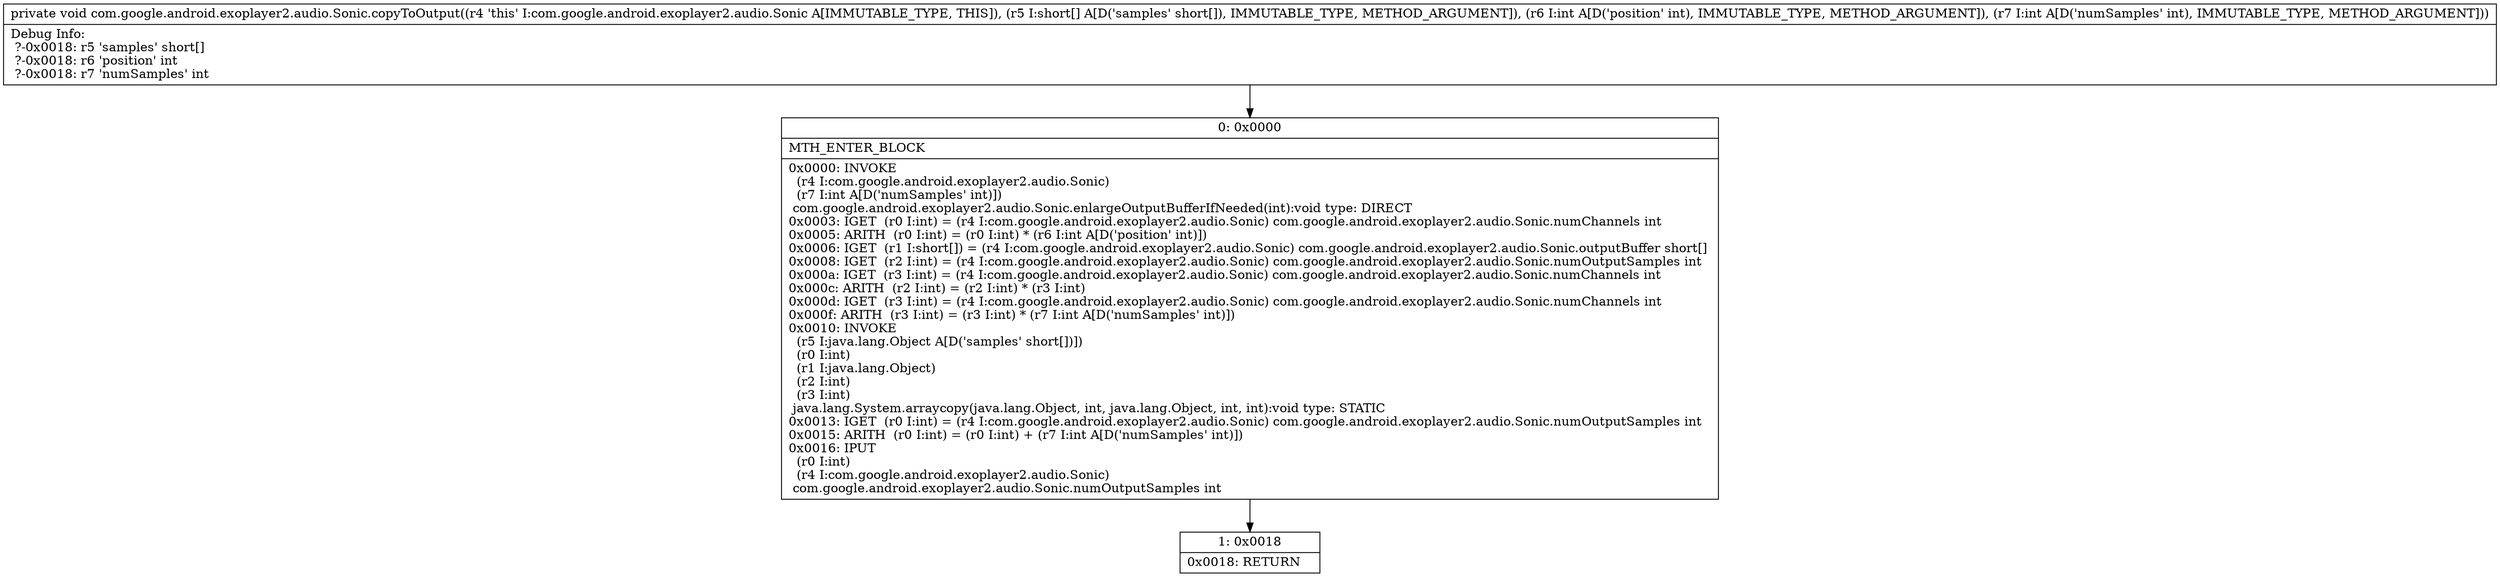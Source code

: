 digraph "CFG forcom.google.android.exoplayer2.audio.Sonic.copyToOutput([SII)V" {
Node_0 [shape=record,label="{0\:\ 0x0000|MTH_ENTER_BLOCK\l|0x0000: INVOKE  \l  (r4 I:com.google.android.exoplayer2.audio.Sonic)\l  (r7 I:int A[D('numSamples' int)])\l com.google.android.exoplayer2.audio.Sonic.enlargeOutputBufferIfNeeded(int):void type: DIRECT \l0x0003: IGET  (r0 I:int) = (r4 I:com.google.android.exoplayer2.audio.Sonic) com.google.android.exoplayer2.audio.Sonic.numChannels int \l0x0005: ARITH  (r0 I:int) = (r0 I:int) * (r6 I:int A[D('position' int)]) \l0x0006: IGET  (r1 I:short[]) = (r4 I:com.google.android.exoplayer2.audio.Sonic) com.google.android.exoplayer2.audio.Sonic.outputBuffer short[] \l0x0008: IGET  (r2 I:int) = (r4 I:com.google.android.exoplayer2.audio.Sonic) com.google.android.exoplayer2.audio.Sonic.numOutputSamples int \l0x000a: IGET  (r3 I:int) = (r4 I:com.google.android.exoplayer2.audio.Sonic) com.google.android.exoplayer2.audio.Sonic.numChannels int \l0x000c: ARITH  (r2 I:int) = (r2 I:int) * (r3 I:int) \l0x000d: IGET  (r3 I:int) = (r4 I:com.google.android.exoplayer2.audio.Sonic) com.google.android.exoplayer2.audio.Sonic.numChannels int \l0x000f: ARITH  (r3 I:int) = (r3 I:int) * (r7 I:int A[D('numSamples' int)]) \l0x0010: INVOKE  \l  (r5 I:java.lang.Object A[D('samples' short[])])\l  (r0 I:int)\l  (r1 I:java.lang.Object)\l  (r2 I:int)\l  (r3 I:int)\l java.lang.System.arraycopy(java.lang.Object, int, java.lang.Object, int, int):void type: STATIC \l0x0013: IGET  (r0 I:int) = (r4 I:com.google.android.exoplayer2.audio.Sonic) com.google.android.exoplayer2.audio.Sonic.numOutputSamples int \l0x0015: ARITH  (r0 I:int) = (r0 I:int) + (r7 I:int A[D('numSamples' int)]) \l0x0016: IPUT  \l  (r0 I:int)\l  (r4 I:com.google.android.exoplayer2.audio.Sonic)\l com.google.android.exoplayer2.audio.Sonic.numOutputSamples int \l}"];
Node_1 [shape=record,label="{1\:\ 0x0018|0x0018: RETURN   \l}"];
MethodNode[shape=record,label="{private void com.google.android.exoplayer2.audio.Sonic.copyToOutput((r4 'this' I:com.google.android.exoplayer2.audio.Sonic A[IMMUTABLE_TYPE, THIS]), (r5 I:short[] A[D('samples' short[]), IMMUTABLE_TYPE, METHOD_ARGUMENT]), (r6 I:int A[D('position' int), IMMUTABLE_TYPE, METHOD_ARGUMENT]), (r7 I:int A[D('numSamples' int), IMMUTABLE_TYPE, METHOD_ARGUMENT]))  | Debug Info:\l  ?\-0x0018: r5 'samples' short[]\l  ?\-0x0018: r6 'position' int\l  ?\-0x0018: r7 'numSamples' int\l}"];
MethodNode -> Node_0;
Node_0 -> Node_1;
}

